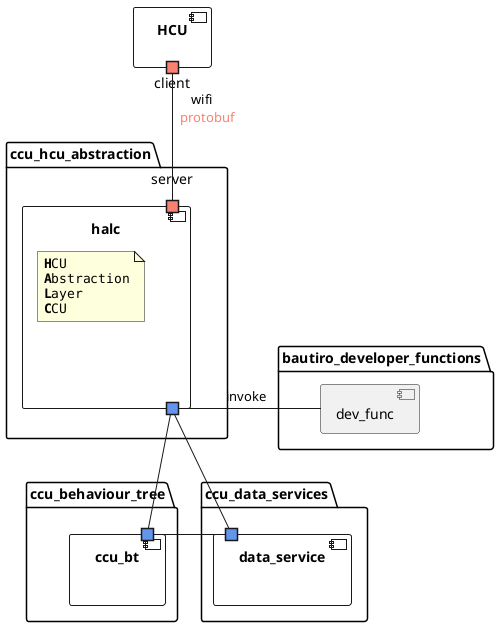 @startuml "Developer Functions"

skinparam DefaultTextAlignment center
skinparam NoteTextAlignment left
skinparam Nodesep 20
skinparam Ranksep 20

component HCU {
    portout client #Salmon
}

package ccu_hcu_abstraction  {
    component halc {
        portin server  #Salmon
        portout " " as ph #CornflowerBlue
        note as N1
        ""**H**CU""
        ""**A**bstraction""
        ""**L**ayer""
        ""**C**CU""
        end note
        }

}

package ccu_data_services  {
    component data_service {
        portin " " as ds  #CornflowerBlue
    }
}
package ccu_behaviour_tree  {
    component ccu_bt {
        portin " " as bt  #CornflowerBlue
    }
}
package bautiro_developer_functions  {
    ph - [dev_func] : "           invoke             "
}


client -- server : "wifi \n  <font color=Salmon>protobuf</font>"
ph -- ds
ph -- bt
bt - ds



@enduml
